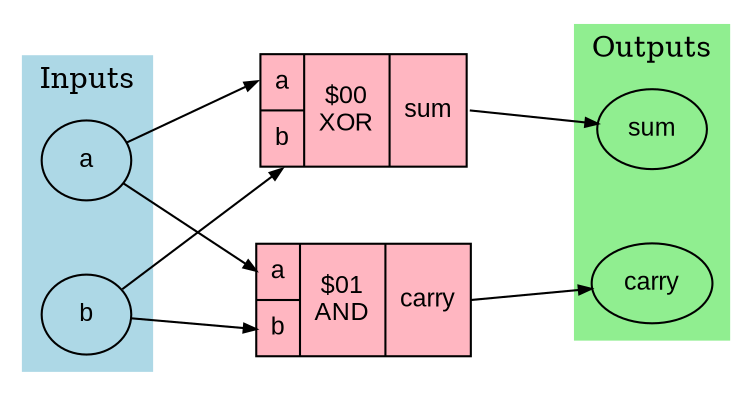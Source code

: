 digraph half_adder {
	graph [concentrate=false dpi=300 nodesep=0.5 ordering=out rankdir=LR ranksep=0.8 splines=polyline]
	node [fillcolor=white fontname=Arial fontsize=12 height=0.4 margin=0.1 penwidth=1.0 shape=record style=filled width=0.6]
	edge [arrowhead=normal arrowsize=0.6 fontname=Arial fontsize=10 penwidth=1.0]
	a [label=a fillcolor=lightblue shape=ellipse style=filled]
	b [label=b fillcolor=lightblue shape=ellipse style=filled]
	sum [label=sum fillcolor=lightgreen shape=ellipse style=filled]
	carry [label=carry fillcolor=lightgreen shape=ellipse style=filled]
	a -> xor_xor1:A
	b -> xor_xor1:B
	xor_xor1 [label="{{<A> a|<B> b}|{$00\nXOR}|<out> sum}" fillcolor=lightpink shape=record style=filled]
	xor_xor1:out -> sum
	a -> and_and1:A
	b -> and_and1:B
	and_and1 [label="{{<A> a|<B> b}|{$01\nAND}|<out> carry}" fillcolor=lightpink shape=record style=filled]
	and_and1:out -> carry
	subgraph cluster_inputs {
		color=lightblue label=Inputs rank=source style=filled
		a
		b
	}
	subgraph cluster_outputs {
		color=lightgreen label=Outputs rank=sink style=filled
		sum
		carry
	}
}
